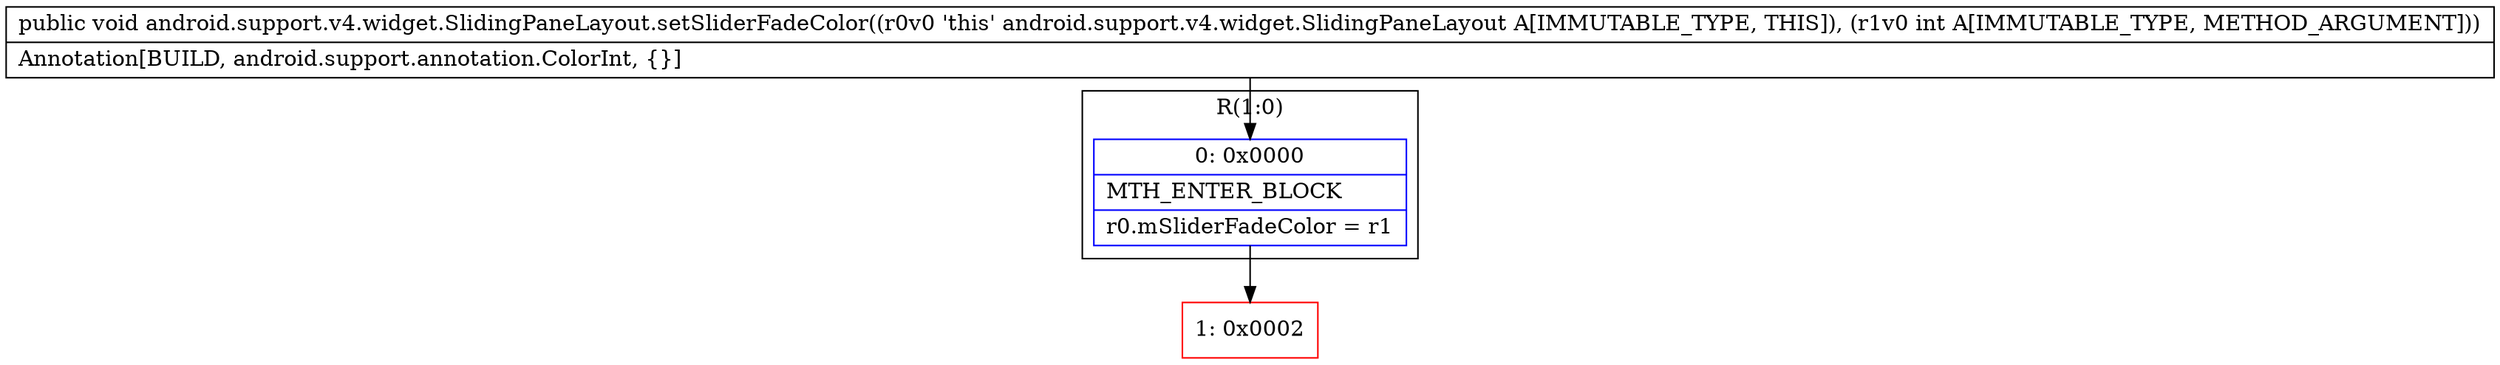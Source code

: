 digraph "CFG forandroid.support.v4.widget.SlidingPaneLayout.setSliderFadeColor(I)V" {
subgraph cluster_Region_1218729358 {
label = "R(1:0)";
node [shape=record,color=blue];
Node_0 [shape=record,label="{0\:\ 0x0000|MTH_ENTER_BLOCK\l|r0.mSliderFadeColor = r1\l}"];
}
Node_1 [shape=record,color=red,label="{1\:\ 0x0002}"];
MethodNode[shape=record,label="{public void android.support.v4.widget.SlidingPaneLayout.setSliderFadeColor((r0v0 'this' android.support.v4.widget.SlidingPaneLayout A[IMMUTABLE_TYPE, THIS]), (r1v0 int A[IMMUTABLE_TYPE, METHOD_ARGUMENT]))  | Annotation[BUILD, android.support.annotation.ColorInt, \{\}]\l}"];
MethodNode -> Node_0;
Node_0 -> Node_1;
}

